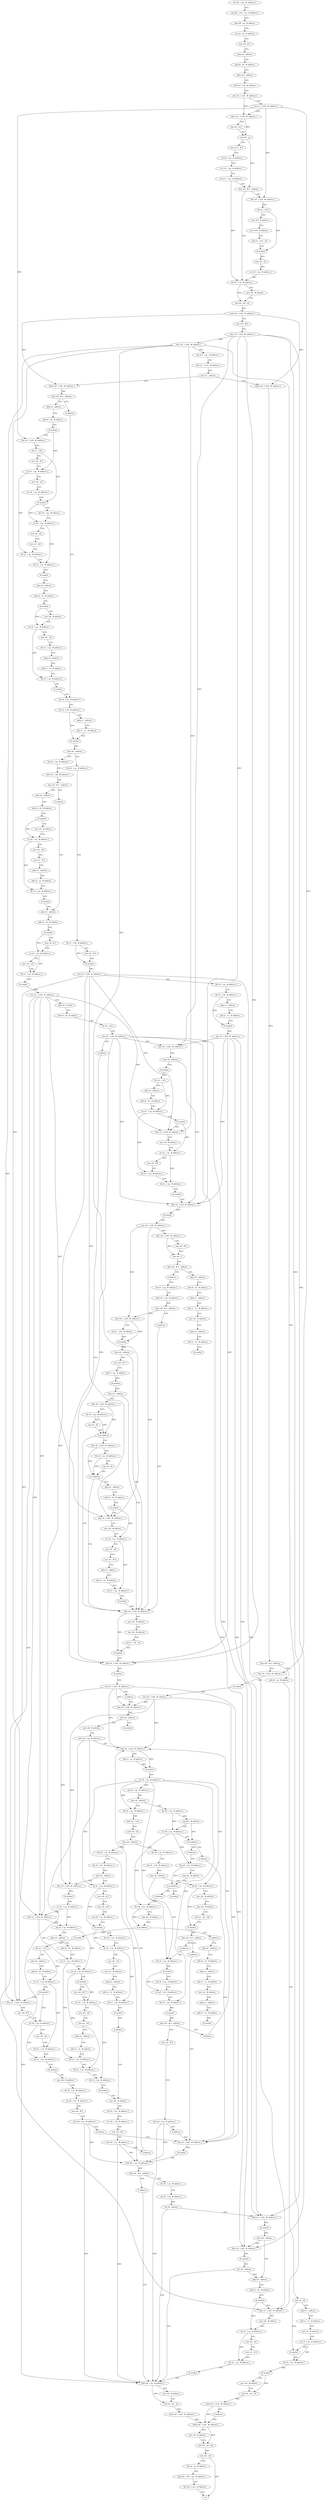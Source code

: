 digraph "func" {
"4208464" [label = "str x28 , [ sp , #- address ]!" ]
"4208468" [label = "stp x29 , x30 , [ sp , # address ]" ]
"4208472" [label = "add x29 , sp , # address" ]
"4208476" [label = "sub sp , sp , # address" ]
"4208480" [label = "mov w8 , # 0" ]
"4208484" [label = "adrp x9 , address" ]
"4208488" [label = "add x9 , x9 , # address" ]
"4208492" [label = "adrp x10 , address" ]
"4208496" [label = "add x10 , x10 , # address" ]
"4208500" [label = "stur w0 , [ x29 , #- address ]" ]
"4208504" [label = "stur x1 , [ x29 , #- address ]" ]
"4208508" [label = "ldur w11 , [ x29 , #- address ]" ]
"4208512" [label = "cmp w8 , w11" ]
"4208516" [label = "cset w8 , ge" ]
"4208520" [label = "mov w11 , # 0" ]
"4208524" [label = "str x9 , [ sp , # address ]" ]
"4208528" [label = "str x10 , [ sp , # address ]" ]
"4208532" [label = "str w11 , [ sp , # address ]" ]
"4208536" [label = "tbnz w8 , # 0 , address" ]
"4208572" [label = "ldr w8 , [ sp , # address ]" ]
"4208540" [label = "ldur x8 , [ x29 , #- address ]" ]
"4208576" [label = "mov w9 , # address" ]
"4208580" [label = "and w8 , w8 , w9" ]
"4208584" [label = "sturb w8 , [ x29 , #- address ]" ]
"4208588" [label = "mov x10 , # 0" ]
"4208592" [label = "stur x10 , [ x29 , #- address ]" ]
"4208596" [label = "stur x10 , [ x29 , #- address ]" ]
"4208600" [label = "ldr x10 , [ sp , # address ]" ]
"4208604" [label = "ldr x11 , [ x10 , # address ]" ]
"4208608" [label = "cbz x11 , address" ]
"4209208" [label = "ldurb w8 , [ x29 , #- address ]" ]
"4208612" [label = "ldurb w8 , [ x29 , #- address ]" ]
"4208544" [label = "ldr x0 , [ x8 ]" ]
"4208548" [label = "mov w9 , # address" ]
"4208552" [label = "mov w10 , # address" ]
"4208556" [label = "and w1 , w10 , w9" ]
"4208560" [label = "bl symbol" ]
"4208564" [label = "mvn w9 , w0" ]
"4208568" [label = "str w9 , [ sp , # address ]" ]
"4209212" [label = "tbnz w8 , # 0 , address" ]
"4209268" [label = "ldur x0 , [ x29 , #- address ]" ]
"4209216" [label = "add x8 , sp , # address" ]
"4208616" [label = "tbnz w8 , # 0 , address" ]
"4208624" [label = "adrp x0 , address" ]
"4208620" [label = "b address" ]
"4209272" [label = "bl symbol" ]
"4209276" [label = "stur x0 , [ x29 , #- address ]" ]
"4209280" [label = "ldur x8 , [ x29 , #- address ]" ]
"4209220" [label = "mov x0 , x8" ]
"4209224" [label = "adrp x1 , address" ]
"4209228" [label = "add x1 , x1 , # address" ]
"4209232" [label = "mov x2 , # address" ]
"4209236" [label = "str x8 , [ sp , # address ]" ]
"4209240" [label = "bl symbol" ]
"4209244" [label = "ldr x0 , [ sp , # address ]" ]
"4209248" [label = "bl symbol" ]
"4209252" [label = "mov w9 , # address" ]
"4209256" [label = "and w9 , w0 , w9" ]
"4209260" [label = "sturb w9 , [ x29 , #- address ]" ]
"4209264" [label = "b address" ]
"4209880" [label = "ldurb w8 , [ x29 , #- address ]" ]
"4208628" [label = "add x0 , x0 , # address" ]
"4208632" [label = "bl symbol" ]
"4208636" [label = "ldur x8 , [ x29 , #- address ]" ]
"4208640" [label = "ldr x1 , [ x8 ]" ]
"4208644" [label = "mov w9 , # 0" ]
"4208648" [label = "str x0 , [ sp , # address ]" ]
"4208652" [label = "mov w0 , w9" ]
"4208656" [label = "str w9 , [ sp , # address ]" ]
"4208660" [label = "bl symbol" ]
"4208664" [label = "ldr w9 , [ sp , # address ]" ]
"4208668" [label = "str x0 , [ sp , # address ]" ]
"4208672" [label = "mov w0 , w9" ]
"4208676" [label = "mov w1 , w9" ]
"4208680" [label = "ldr x2 , [ sp , # address ]" ]
"4208684" [label = "ldr x3 , [ sp , # address ]" ]
"4208688" [label = "bl symbol" ]
"4208692" [label = "adrp x0 , address" ]
"4208696" [label = "add x0 , x0 , # address" ]
"4208700" [label = "bl symbol" ]
"4208704" [label = "mov w9 , # address" ]
"4208708" [label = "str x0 , [ sp , # address ]" ]
"4208712" [label = "mov w0 , w9" ]
"4208716" [label = "ldr w1 , [ sp , # address ]" ]
"4208720" [label = "adrp x2 , address" ]
"4208724" [label = "add x2 , x2 , # address" ]
"4208728" [label = "ldr x3 , [ sp , # address ]" ]
"4208732" [label = "bl symbol" ]
"4208736" [label = "ldr x8 , [ sp , # address ]" ]
"4209292" [label = "mov w8 , # address" ]
"4209296" [label = "strb w8 , [ sp , # address ]" ]
"4209300" [label = "ldur x0 , [ x29 , #- address ]" ]
"4209288" [label = "bl symbol" ]
"4209884" [label = "mov w9 , # address" ]
"4209888" [label = "and w8 , w8 , w9" ]
"4209892" [label = "mov w0 , w8" ]
"4209896" [label = "add sp , sp , # address" ]
"4209900" [label = "ldp x29 , x30 , [ sp , # address ]" ]
"4209904" [label = "ldr x28 , [ sp ] , # address" ]
"4209908" [label = "ret" ]
"4208876" [label = "ldr x8 , [ sp , # address ]" ]
"4208880" [label = "ldr x1 , [ x8 , # address ]" ]
"4208884" [label = "mov w0 , # 0" ]
"4208888" [label = "bl symbol" ]
"4208892" [label = "stur x0 , [ x29 , #- address ]" ]
"4208896" [label = "ldr x8 , [ sp , # address ]" ]
"4208900" [label = "ldr x0 , [ x8 , # address ]" ]
"4208904" [label = "adrp x1 , address" ]
"4208908" [label = "add x1 , x1 , # address" ]
"4208912" [label = "bl symbol" ]
"4208916" [label = "stur x0 , [ x29 , #- address ]" ]
"4208920" [label = "ldur x8 , [ x29 , #- address ]" ]
"4208924" [label = "cbnz x8 , address" ]
"4208980" [label = "ldur x0 , [ x29 , #- address ]" ]
"4208928" [label = "bl symbol" ]
"4208760" [label = "ldr x8 , [ sp , # address ]" ]
"4208764" [label = "ldrb w9 , [ x8 , # address ]" ]
"4208768" [label = "tbnz w9 , # 0 , address" ]
"4208776" [label = "adrp x0 , address" ]
"4208772" [label = "b address" ]
"4208740" [label = "ldr x0 , [ x8 , # address ]" ]
"4208744" [label = "adrp x1 , address" ]
"4208748" [label = "add x1 , x1 , # address" ]
"4208752" [label = "bl symbol" ]
"4208756" [label = "cbnz w0 , address" ]
"4209492" [label = "ldr x8 , [ sp , # address ]" ]
"4209496" [label = "ldrb w9 , [ x8 ]" ]
"4209500" [label = "uxtb w9 , w9" ]
"4209504" [label = "cbnz w9 , address" ]
"4209680" [label = "ldr x8 , [ sp , # address ]" ]
"4209508" [label = "ldr x8 , [ sp , # address ]" ]
"4209324" [label = "ldr w8 , [ sp , # address ]" ]
"4209328" [label = "cmp w8 , # address" ]
"4209332" [label = "str w8 , [ sp , # address ]" ]
"4209336" [label = "b.eq address" ]
"4209376" [label = "b address" ]
"4209340" [label = "b address" ]
"4208984" [label = "bl symbol" ]
"4208988" [label = "stur w0 , [ x29 , #- address ]" ]
"4208992" [label = "ldur w8 , [ x29 , #- address ]" ]
"4208996" [label = "cmp w8 , # 0" ]
"4209000" [label = "cset w8 , lt" ]
"4209004" [label = "tbnz w8 , # 0 , address" ]
"4209012" [label = "adrp x0 , address" ]
"4209008" [label = "b address" ]
"4208932" [label = "ldr w1 , [ x0 ]" ]
"4208936" [label = "adrp x0 , address" ]
"4208940" [label = "add x0 , x0 , # address" ]
"4208944" [label = "str w1 , [ sp , # address ]" ]
"4208948" [label = "bl symbol" ]
"4208952" [label = "ldur x3 , [ x29 , #- address ]" ]
"4208956" [label = "mov w8 , # address" ]
"4208960" [label = "str x0 , [ sp , # address ]" ]
"4208964" [label = "mov w0 , w8" ]
"4208968" [label = "ldr w1 , [ sp , # address ]" ]
"4208972" [label = "ldr x2 , [ sp , # address ]" ]
"4208976" [label = "bl symbol" ]
"4208780" [label = "add x0 , x0 , # address" ]
"4208784" [label = "bl symbol" ]
"4208788" [label = "mov w8 , # address" ]
"4208792" [label = "str x0 , [ sp , # address ]" ]
"4208796" [label = "mov w0 , w8" ]
"4208800" [label = "mov w1 , # 0" ]
"4208804" [label = "adrp x2 , address" ]
"4208808" [label = "add x2 , x2 , # address" ]
"4208812" [label = "ldr x3 , [ sp , # address ]" ]
"4208816" [label = "bl symbol" ]
"4208820" [label = "adrp x0 , address" ]
"4209684" [label = "ldr x9 , [ x8 , # address ]" ]
"4209688" [label = "cbnz x9 , address" ]
"4209724" [label = "ldr x0 , [ sp , # address ]" ]
"4209692" [label = "ldr x0 , [ sp , # address ]" ]
"4209512" [label = "ldr x9 , [ x8 , # address ]" ]
"4209516" [label = "cbnz x9 , address" ]
"4209576" [label = "ldur x0 , [ x29 , #- address ]" ]
"4209520" [label = "ldr x1 , [ sp , # address ]" ]
"4209768" [label = "ldur x0 , [ x29 , #- address ]" ]
"4209344" [label = "ldr w8 , [ sp , # address ]" ]
"4209016" [label = "add x0 , x0 , # address" ]
"4209020" [label = "adrp x1 , address" ]
"4209024" [label = "add x1 , x1 , # address" ]
"4209028" [label = "mov w2 , # address" ]
"4209032" [label = "adrp x3 , address" ]
"4209036" [label = "add x3 , x3 , # address" ]
"4209040" [label = "bl symbol" ]
"4209044" [label = "ldr x8 , [ sp , # address ]" ]
"4209192" [label = "ldur x0 , [ x29 , #- address ]" ]
"4209196" [label = "bl symbol" ]
"4209200" [label = "stur x0 , [ x29 , #- address ]" ]
"4209204" [label = "b address" ]
"4208824" [label = "add x0 , x0 , # address" ]
"4208828" [label = "bl symbol" ]
"4208832" [label = "mov w8 , # 0" ]
"4208836" [label = "str x0 , [ sp , # address ]" ]
"4208840" [label = "mov w0 , w8" ]
"4208844" [label = "ldr x1 , [ sp , # address ]" ]
"4208848" [label = "bl symbol" ]
"4208852" [label = "stur x0 , [ x29 , #- address ]" ]
"4208856" [label = "adrp x9 , symbol" ]
"4208860" [label = "add x9 , x9 , # address" ]
"4208864" [label = "ldr x9 , [ x9 ]" ]
"4208868" [label = "stur x9 , [ x29 , #- address ]" ]
"4208872" [label = "b address" ]
"4209728" [label = "bl symbol" ]
"4209732" [label = "ldr x8 , [ sp , # address ]" ]
"4209736" [label = "str w0 , [ x8 , # address ]" ]
"4209740" [label = "ldr x0 , [ sp , # address ]" ]
"4209744" [label = "bl symbol" ]
"4209748" [label = "tbnz w0 , # 0 , address" ]
"4209764" [label = "b address" ]
"4209752" [label = "mov w8 , # 0" ]
"4209696" [label = "mov w8 , # address" ]
"4209700" [label = "mov w9 , # address" ]
"4209704" [label = "and w1 , w9 , w8" ]
"4209708" [label = "bl symbol" ]
"4209712" [label = "tbnz w0 , # 0 , address" ]
"4209720" [label = "b address" ]
"4209716" [label = "b address" ]
"4209580" [label = "bl symbol" ]
"4209584" [label = "str x0 , [ sp , # address ]" ]
"4209588" [label = "ldur x3 , [ x29 , #- address ]" ]
"4209592" [label = "ldr x4 , [ sp , # address ]" ]
"4209596" [label = "adrp x0 , address" ]
"4209600" [label = "add x0 , x0 , # address" ]
"4209604" [label = "str x3 , [ sp , # address ]" ]
"4209608" [label = "str x4 , [ sp , # address ]" ]
"4209612" [label = "bl symbol" ]
"4209616" [label = "mov w8 , # 0" ]
"4209620" [label = "str x0 , [ sp , # address ]" ]
"4209624" [label = "mov w0 , w8" ]
"4209628" [label = "mov w1 , w8" ]
"4209632" [label = "adrp x2 , address" ]
"4209636" [label = "add x2 , x2 , # address" ]
"4209640" [label = "ldr x3 , [ sp , # address ]" ]
"4209644" [label = "ldr x4 , [ sp , # address ]" ]
"4209648" [label = "ldr x5 , [ sp , # address ]" ]
"4209652" [label = "bl symbol" ]
"4209656" [label = "mov w8 , # address" ]
"4209524" [label = "mov w8 , # 0" ]
"4209528" [label = "mov w0 , w8" ]
"4209532" [label = "str w8 , [ sp , # address ]" ]
"4209536" [label = "bl symbol" ]
"4209540" [label = "ldr w8 , [ sp , # address ]" ]
"4209544" [label = "str x0 , [ sp , # address ]" ]
"4209548" [label = "mov w0 , w8" ]
"4209552" [label = "mov w1 , # address" ]
"4209556" [label = "adrp x2 , address" ]
"4209560" [label = "add x2 , x2 , # address" ]
"4209564" [label = "ldr x3 , [ sp , # address ]" ]
"4209568" [label = "bl symbol" ]
"4209572" [label = "b address" ]
"4209772" [label = "bl symbol" ]
"4209776" [label = "ldrb w8 , [ sp , # address ]" ]
"4209780" [label = "tbnz w8 , # 0 , address" ]
"4209788" [label = "ldr x8 , [ sp , # address ]" ]
"4209784" [label = "b address" ]
"4209348" [label = "cmp w8 , # address" ]
"4209352" [label = "b.eq address" ]
"4209456" [label = "bl symbol" ]
"4209356" [label = "b address" ]
"4209048" [label = "ldrb w9 , [ x8 , # address ]" ]
"4209052" [label = "tbnz w9 , # 0 , address" ]
"4209060" [label = "ldur w0 , [ x29 , #- address ]" ]
"4209056" [label = "b address" ]
"4209284" [label = "cbnz x8 , address" ]
"4209756" [label = "strb w8 , [ sp , # address ]" ]
"4209760" [label = "b address" ]
"4209304" [label = "add x1 , sp , # address" ]
"4209308" [label = "bl symbol" ]
"4209312" [label = "str x0 , [ sp , # address ]" ]
"4209316" [label = "ldr x8 , [ sp , # address ]" ]
"4209320" [label = "cbnz x8 , address" ]
"4209660" [label = "ldr x9 , [ sp , # address ]" ]
"4209664" [label = "str w8 , [ x9 , # address ]" ]
"4209668" [label = "mov w8 , # 0" ]
"4209672" [label = "strb w8 , [ sp , # address ]" ]
"4209676" [label = "b address" ]
"4209792" [label = "ldr x9 , [ x8 , # address ]" ]
"4209796" [label = "cbz x9 , address" ]
"4209864" [label = "ldrb w8 , [ sp , # address ]" ]
"4209800" [label = "ldur x0 , [ x29 , #- address ]" ]
"4209360" [label = "ldr w8 , [ sp , # address ]" ]
"4209064" [label = "sub x1 , x29 , # address" ]
"4209068" [label = "bl symbol" ]
"4209072" [label = "cbnz w0 , address" ]
"4209172" [label = "ldur w0 , [ x29 , #- address ]" ]
"4209076" [label = "mov w0 , # 0" ]
"4209868" [label = "mov w9 , # address" ]
"4209872" [label = "and w8 , w8 , w9" ]
"4209876" [label = "sturb w8 , [ x29 , #- address ]" ]
"4209804" [label = "bl symbol" ]
"4209808" [label = "cbnz w0 , address" ]
"4209824" [label = "adrp x0 , address" ]
"4209812" [label = "ldur x0 , [ x29 , #- address ]" ]
"4209364" [label = "cmp w8 , # address" ]
"4209368" [label = "b.eq address" ]
"4209380" [label = "bl symbol" ]
"4209372" [label = "b address" ]
"4209176" [label = "mov w8 , # address" ]
"4209180" [label = "mov w9 , # address" ]
"4209184" [label = "and w1 , w9 , w8" ]
"4209188" [label = "bl symbol" ]
"4209080" [label = "add x1 , sp , # address" ]
"4209084" [label = "bl symbol" ]
"4209088" [label = "cbnz w0 , address" ]
"4209092" [label = "ldur x8 , [ x29 , #- address ]" ]
"4209828" [label = "add x0 , x0 , # address" ]
"4209832" [label = "bl symbol" ]
"4209836" [label = "ldur x3 , [ x29 , #- address ]" ]
"4209840" [label = "mov w8 , # address" ]
"4209844" [label = "str x0 , [ sp , # address ]" ]
"4209848" [label = "mov w0 , w8" ]
"4209852" [label = "mov w1 , # 0" ]
"4209856" [label = "ldr x2 , [ sp , # address ]" ]
"4209860" [label = "bl symbol" ]
"4209816" [label = "bl symbol" ]
"4209820" [label = "cbz w0 , address" ]
"4209384" [label = "ldr w1 , [ x0 ]" ]
"4209388" [label = "adrp x0 , address" ]
"4209392" [label = "add x0 , x0 , # address" ]
"4209396" [label = "str w1 , [ sp , # address ]" ]
"4209400" [label = "bl symbol" ]
"4209404" [label = "ldur x3 , [ x29 , #- address ]" ]
"4209408" [label = "mov w8 , # 0" ]
"4209412" [label = "str x0 , [ sp , # address ]" ]
"4209416" [label = "mov w0 , w8" ]
"4209420" [label = "ldr w1 , [ sp , # address ]" ]
"4209424" [label = "ldr x2 , [ sp , # address ]" ]
"4209428" [label = "bl symbol" ]
"4209432" [label = "mov w8 , # address" ]
"4209436" [label = "ldr x9 , [ sp , # address ]" ]
"4209440" [label = "str w8 , [ x9 , # address ]" ]
"4209444" [label = "mov w8 , # 0" ]
"4209448" [label = "strb w8 , [ sp , # address ]" ]
"4209452" [label = "b address" ]
"4209460" [label = "adrp x0 , address" ]
"4209096" [label = "ldr x9 , [ sp , # address ]" ]
"4209100" [label = "cmp x8 , x9" ]
"4209104" [label = "b.ne address" ]
"4209108" [label = "ldur x8 , [ x29 , #- address ]" ]
"4209464" [label = "add x0 , x0 , # address" ]
"4209468" [label = "adrp x1 , address" ]
"4209472" [label = "add x1 , x1 , # address" ]
"4209476" [label = "mov w2 , # address" ]
"4209480" [label = "adrp x3 , address" ]
"4209484" [label = "add x3 , x3 , # address" ]
"4209488" [label = "bl symbol" ]
"4209112" [label = "ldr x9 , [ sp , # address ]" ]
"4209116" [label = "cmp x8 , x9" ]
"4209120" [label = "b.ne address" ]
"4209124" [label = "adrp x0 , address" ]
"4209128" [label = "add x0 , x0 , # address" ]
"4209132" [label = "bl symbol" ]
"4209136" [label = "ldur x4 , [ x29 , #- address ]" ]
"4209140" [label = "mov w8 , # address" ]
"4209144" [label = "str x0 , [ sp , # address ]" ]
"4209148" [label = "mov w0 , w8" ]
"4209152" [label = "mov w1 , # 0" ]
"4209156" [label = "adrp x2 , address" ]
"4209160" [label = "add x2 , x2 , # address" ]
"4209164" [label = "ldr x3 , [ sp , # address ]" ]
"4209168" [label = "bl symbol" ]
"4208464" -> "4208468" [ label = "CFG" ]
"4208468" -> "4208472" [ label = "CFG" ]
"4208472" -> "4208476" [ label = "CFG" ]
"4208476" -> "4208480" [ label = "CFG" ]
"4208480" -> "4208484" [ label = "CFG" ]
"4208484" -> "4208488" [ label = "CFG" ]
"4208488" -> "4208492" [ label = "CFG" ]
"4208492" -> "4208496" [ label = "CFG" ]
"4208496" -> "4208500" [ label = "CFG" ]
"4208500" -> "4208504" [ label = "CFG" ]
"4208500" -> "4208508" [ label = "DFG" ]
"4208504" -> "4208508" [ label = "CFG" ]
"4208504" -> "4208540" [ label = "DFG" ]
"4208504" -> "4209268" [ label = "DFG" ]
"4208504" -> "4208636" [ label = "DFG" ]
"4208508" -> "4208512" [ label = "CFG" ]
"4208508" -> "4208516" [ label = "DFG" ]
"4208512" -> "4208516" [ label = "CFG" ]
"4208516" -> "4208520" [ label = "CFG" ]
"4208516" -> "4208536" [ label = "DFG" ]
"4208520" -> "4208524" [ label = "CFG" ]
"4208524" -> "4208528" [ label = "CFG" ]
"4208528" -> "4208532" [ label = "CFG" ]
"4208532" -> "4208536" [ label = "CFG" ]
"4208532" -> "4208572" [ label = "DFG" ]
"4208536" -> "4208572" [ label = "CFG" ]
"4208536" -> "4208540" [ label = "CFG" ]
"4208572" -> "4208576" [ label = "CFG" ]
"4208572" -> "4208580" [ label = "DFG" ]
"4208540" -> "4208544" [ label = "DFG" ]
"4208576" -> "4208580" [ label = "CFG" ]
"4208580" -> "4208584" [ label = "DFG" ]
"4208584" -> "4208588" [ label = "CFG" ]
"4208584" -> "4209208" [ label = "DFG" ]
"4208584" -> "4208612" [ label = "DFG" ]
"4208588" -> "4208592" [ label = "CFG" ]
"4208592" -> "4208596" [ label = "CFG" ]
"4208592" -> "4208920" [ label = "DFG" ]
"4208592" -> "4208980" [ label = "DFG" ]
"4208592" -> "4209192" [ label = "DFG" ]
"4208592" -> "4209800" [ label = "DFG" ]
"4208592" -> "4209812" [ label = "DFG" ]
"4208596" -> "4208600" [ label = "CFG" ]
"4208596" -> "4208952" [ label = "DFG" ]
"4208596" -> "4209588" [ label = "DFG" ]
"4208596" -> "4209836" [ label = "DFG" ]
"4208596" -> "4209404" [ label = "DFG" ]
"4208596" -> "4209136" [ label = "DFG" ]
"4208600" -> "4208604" [ label = "CFG" ]
"4208604" -> "4208608" [ label = "DFG" ]
"4208608" -> "4209208" [ label = "CFG" ]
"4208608" -> "4208612" [ label = "CFG" ]
"4209208" -> "4209212" [ label = "DFG" ]
"4208612" -> "4208616" [ label = "DFG" ]
"4208544" -> "4208548" [ label = "CFG" ]
"4208544" -> "4208560" [ label = "DFG" ]
"4208548" -> "4208552" [ label = "CFG" ]
"4208552" -> "4208556" [ label = "CFG" ]
"4208556" -> "4208560" [ label = "CFG" ]
"4208560" -> "4208564" [ label = "DFG" ]
"4208564" -> "4208568" [ label = "DFG" ]
"4208568" -> "4208572" [ label = "DFG" ]
"4209212" -> "4209268" [ label = "CFG" ]
"4209212" -> "4209216" [ label = "CFG" ]
"4209268" -> "4209272" [ label = "DFG" ]
"4209216" -> "4209220" [ label = "CFG" ]
"4208616" -> "4208624" [ label = "CFG" ]
"4208616" -> "4208620" [ label = "CFG" ]
"4208624" -> "4208628" [ label = "CFG" ]
"4208620" -> "4208736" [ label = "CFG" ]
"4209272" -> "4209276" [ label = "DFG" ]
"4209276" -> "4209280" [ label = "DFG" ]
"4209276" -> "4209300" [ label = "DFG" ]
"4209276" -> "4209576" [ label = "DFG" ]
"4209276" -> "4209768" [ label = "DFG" ]
"4209280" -> "4209284" [ label = "DFG" ]
"4209220" -> "4209224" [ label = "CFG" ]
"4209220" -> "4209240" [ label = "DFG" ]
"4209224" -> "4209228" [ label = "CFG" ]
"4209228" -> "4209232" [ label = "CFG" ]
"4209232" -> "4209236" [ label = "CFG" ]
"4209236" -> "4209240" [ label = "CFG" ]
"4209236" -> "4209244" [ label = "DFG" ]
"4209240" -> "4209244" [ label = "CFG" ]
"4209244" -> "4209248" [ label = "DFG" ]
"4209248" -> "4209252" [ label = "CFG" ]
"4209248" -> "4209256" [ label = "DFG" ]
"4209252" -> "4209256" [ label = "CFG" ]
"4209256" -> "4209260" [ label = "DFG" ]
"4209260" -> "4209264" [ label = "CFG" ]
"4209260" -> "4209880" [ label = "DFG" ]
"4209264" -> "4209880" [ label = "CFG" ]
"4209880" -> "4209884" [ label = "CFG" ]
"4209880" -> "4209888" [ label = "DFG" ]
"4208628" -> "4208632" [ label = "CFG" ]
"4208632" -> "4208636" [ label = "CFG" ]
"4208632" -> "4208648" [ label = "DFG" ]
"4208636" -> "4208640" [ label = "DFG" ]
"4208640" -> "4208644" [ label = "CFG" ]
"4208640" -> "4208660" [ label = "DFG" ]
"4208644" -> "4208648" [ label = "CFG" ]
"4208648" -> "4208652" [ label = "CFG" ]
"4208648" -> "4208680" [ label = "DFG" ]
"4208652" -> "4208656" [ label = "CFG" ]
"4208656" -> "4208660" [ label = "CFG" ]
"4208660" -> "4208664" [ label = "CFG" ]
"4208660" -> "4208668" [ label = "DFG" ]
"4208664" -> "4208668" [ label = "CFG" ]
"4208668" -> "4208672" [ label = "CFG" ]
"4208668" -> "4208684" [ label = "DFG" ]
"4208672" -> "4208676" [ label = "CFG" ]
"4208676" -> "4208680" [ label = "CFG" ]
"4208680" -> "4208684" [ label = "CFG" ]
"4208684" -> "4208688" [ label = "CFG" ]
"4208688" -> "4208692" [ label = "CFG" ]
"4208692" -> "4208696" [ label = "CFG" ]
"4208696" -> "4208700" [ label = "CFG" ]
"4208700" -> "4208704" [ label = "CFG" ]
"4208700" -> "4208708" [ label = "DFG" ]
"4208704" -> "4208708" [ label = "CFG" ]
"4208708" -> "4208712" [ label = "CFG" ]
"4208708" -> "4208728" [ label = "DFG" ]
"4208712" -> "4208716" [ label = "CFG" ]
"4208716" -> "4208720" [ label = "CFG" ]
"4208720" -> "4208724" [ label = "CFG" ]
"4208724" -> "4208728" [ label = "CFG" ]
"4208728" -> "4208732" [ label = "CFG" ]
"4208732" -> "4208736" [ label = "CFG" ]
"4208736" -> "4208740" [ label = "CFG" ]
"4209292" -> "4209296" [ label = "CFG" ]
"4209296" -> "4209300" [ label = "CFG" ]
"4209296" -> "4209776" [ label = "DFG" ]
"4209296" -> "4209864" [ label = "DFG" ]
"4209300" -> "4209304" [ label = "CFG" ]
"4209300" -> "4209308" [ label = "DFG" ]
"4209884" -> "4209888" [ label = "CFG" ]
"4209888" -> "4209892" [ label = "DFG" ]
"4209892" -> "4209896" [ label = "CFG" ]
"4209892" -> "4209908" [ label = "DFG" ]
"4209896" -> "4209900" [ label = "CFG" ]
"4209900" -> "4209904" [ label = "CFG" ]
"4209904" -> "4209908" [ label = "CFG" ]
"4208876" -> "4208880" [ label = "CFG" ]
"4208880" -> "4208884" [ label = "CFG" ]
"4208880" -> "4208888" [ label = "DFG" ]
"4208884" -> "4208888" [ label = "CFG" ]
"4208888" -> "4208892" [ label = "DFG" ]
"4208892" -> "4208896" [ label = "CFG" ]
"4208892" -> "4208952" [ label = "DFG" ]
"4208892" -> "4209588" [ label = "DFG" ]
"4208892" -> "4209836" [ label = "DFG" ]
"4208892" -> "4209404" [ label = "DFG" ]
"4208892" -> "4209136" [ label = "DFG" ]
"4208896" -> "4208900" [ label = "CFG" ]
"4208900" -> "4208904" [ label = "CFG" ]
"4208900" -> "4208912" [ label = "DFG" ]
"4208904" -> "4208908" [ label = "CFG" ]
"4208908" -> "4208912" [ label = "CFG" ]
"4208912" -> "4208916" [ label = "DFG" ]
"4208916" -> "4208920" [ label = "DFG" ]
"4208916" -> "4208980" [ label = "DFG" ]
"4208916" -> "4209192" [ label = "DFG" ]
"4208916" -> "4209800" [ label = "DFG" ]
"4208916" -> "4209812" [ label = "DFG" ]
"4208920" -> "4208924" [ label = "DFG" ]
"4208924" -> "4208980" [ label = "CFG" ]
"4208924" -> "4208928" [ label = "CFG" ]
"4208980" -> "4208984" [ label = "DFG" ]
"4208928" -> "4208932" [ label = "DFG" ]
"4208760" -> "4208764" [ label = "CFG" ]
"4208764" -> "4208768" [ label = "DFG" ]
"4208768" -> "4208776" [ label = "CFG" ]
"4208768" -> "4208772" [ label = "CFG" ]
"4208776" -> "4208780" [ label = "CFG" ]
"4208772" -> "4208820" [ label = "CFG" ]
"4208740" -> "4208744" [ label = "CFG" ]
"4208740" -> "4208752" [ label = "DFG" ]
"4208744" -> "4208748" [ label = "CFG" ]
"4208748" -> "4208752" [ label = "CFG" ]
"4208752" -> "4208756" [ label = "DFG" ]
"4208756" -> "4208876" [ label = "CFG" ]
"4208756" -> "4208760" [ label = "CFG" ]
"4209492" -> "4209496" [ label = "DFG" ]
"4209496" -> "4209500" [ label = "DFG" ]
"4209500" -> "4209504" [ label = "DFG" ]
"4209504" -> "4209680" [ label = "CFG" ]
"4209504" -> "4209508" [ label = "CFG" ]
"4209680" -> "4209684" [ label = "CFG" ]
"4209508" -> "4209512" [ label = "CFG" ]
"4209324" -> "4209328" [ label = "DFG" ]
"4209324" -> "4209332" [ label = "DFG" ]
"4209328" -> "4209332" [ label = "CFG" ]
"4209328" -> "4209336" [ label = "DFG" ]
"4209332" -> "4209336" [ label = "CFG" ]
"4209332" -> "4209344" [ label = "DFG" ]
"4209332" -> "4209360" [ label = "DFG" ]
"4209336" -> "4209376" [ label = "CFG" ]
"4209336" -> "4209340" [ label = "CFG" ]
"4209376" -> "4209768" [ label = "CFG" ]
"4209340" -> "4209344" [ label = "CFG" ]
"4208984" -> "4208988" [ label = "DFG" ]
"4208988" -> "4208992" [ label = "DFG" ]
"4208988" -> "4209060" [ label = "DFG" ]
"4208988" -> "4209172" [ label = "DFG" ]
"4208992" -> "4208996" [ label = "CFG" ]
"4208992" -> "4209000" [ label = "DFG" ]
"4208996" -> "4209000" [ label = "CFG" ]
"4209000" -> "4209004" [ label = "DFG" ]
"4209004" -> "4209012" [ label = "CFG" ]
"4209004" -> "4209008" [ label = "CFG" ]
"4209012" -> "4209016" [ label = "CFG" ]
"4209008" -> "4209044" [ label = "CFG" ]
"4208932" -> "4208936" [ label = "CFG" ]
"4208932" -> "4208944" [ label = "DFG" ]
"4208936" -> "4208940" [ label = "CFG" ]
"4208940" -> "4208944" [ label = "CFG" ]
"4208944" -> "4208948" [ label = "CFG" ]
"4208944" -> "4208968" [ label = "DFG" ]
"4208948" -> "4208952" [ label = "CFG" ]
"4208948" -> "4208960" [ label = "DFG" ]
"4208952" -> "4208956" [ label = "CFG" ]
"4208956" -> "4208960" [ label = "CFG" ]
"4208960" -> "4208964" [ label = "CFG" ]
"4208960" -> "4208972" [ label = "DFG" ]
"4208964" -> "4208968" [ label = "CFG" ]
"4208968" -> "4208972" [ label = "CFG" ]
"4208972" -> "4208976" [ label = "CFG" ]
"4208976" -> "4208980" [ label = "CFG" ]
"4208780" -> "4208784" [ label = "CFG" ]
"4208784" -> "4208788" [ label = "CFG" ]
"4208784" -> "4208792" [ label = "DFG" ]
"4208788" -> "4208792" [ label = "CFG" ]
"4208792" -> "4208796" [ label = "CFG" ]
"4208792" -> "4208812" [ label = "DFG" ]
"4208796" -> "4208800" [ label = "CFG" ]
"4208800" -> "4208804" [ label = "CFG" ]
"4208804" -> "4208808" [ label = "CFG" ]
"4208808" -> "4208812" [ label = "CFG" ]
"4208812" -> "4208816" [ label = "CFG" ]
"4208816" -> "4208820" [ label = "CFG" ]
"4208820" -> "4208824" [ label = "CFG" ]
"4209684" -> "4209688" [ label = "DFG" ]
"4209688" -> "4209724" [ label = "CFG" ]
"4209688" -> "4209692" [ label = "CFG" ]
"4209724" -> "4209728" [ label = "DFG" ]
"4209692" -> "4209696" [ label = "CFG" ]
"4209692" -> "4209708" [ label = "DFG" ]
"4209512" -> "4209516" [ label = "DFG" ]
"4209516" -> "4209576" [ label = "CFG" ]
"4209516" -> "4209520" [ label = "CFG" ]
"4209576" -> "4209580" [ label = "DFG" ]
"4209520" -> "4209524" [ label = "CFG" ]
"4209520" -> "4209536" [ label = "DFG" ]
"4209768" -> "4209772" [ label = "DFG" ]
"4209344" -> "4209348" [ label = "CFG" ]
"4209344" -> "4209352" [ label = "DFG" ]
"4209016" -> "4209020" [ label = "CFG" ]
"4209020" -> "4209024" [ label = "CFG" ]
"4209024" -> "4209028" [ label = "CFG" ]
"4209028" -> "4209032" [ label = "CFG" ]
"4209032" -> "4209036" [ label = "CFG" ]
"4209036" -> "4209040" [ label = "CFG" ]
"4209044" -> "4209048" [ label = "CFG" ]
"4209192" -> "4209196" [ label = "DFG" ]
"4209196" -> "4209200" [ label = "DFG" ]
"4209200" -> "4209204" [ label = "CFG" ]
"4209200" -> "4209280" [ label = "DFG" ]
"4209200" -> "4209300" [ label = "DFG" ]
"4209200" -> "4209576" [ label = "DFG" ]
"4209200" -> "4209768" [ label = "DFG" ]
"4209204" -> "4209280" [ label = "CFG" ]
"4208824" -> "4208828" [ label = "CFG" ]
"4208828" -> "4208832" [ label = "CFG" ]
"4208828" -> "4208836" [ label = "DFG" ]
"4208832" -> "4208836" [ label = "CFG" ]
"4208836" -> "4208840" [ label = "CFG" ]
"4208836" -> "4208844" [ label = "DFG" ]
"4208840" -> "4208844" [ label = "CFG" ]
"4208844" -> "4208848" [ label = "DFG" ]
"4208848" -> "4208852" [ label = "DFG" ]
"4208852" -> "4208856" [ label = "CFG" ]
"4208852" -> "4208952" [ label = "DFG" ]
"4208852" -> "4209588" [ label = "DFG" ]
"4208852" -> "4209836" [ label = "DFG" ]
"4208852" -> "4209404" [ label = "DFG" ]
"4208852" -> "4209136" [ label = "DFG" ]
"4208856" -> "4208860" [ label = "CFG" ]
"4208860" -> "4208864" [ label = "CFG" ]
"4208864" -> "4208868" [ label = "CFG" ]
"4208868" -> "4208872" [ label = "CFG" ]
"4208868" -> "4208920" [ label = "DFG" ]
"4208868" -> "4208980" [ label = "DFG" ]
"4208868" -> "4209192" [ label = "DFG" ]
"4208868" -> "4209800" [ label = "DFG" ]
"4208868" -> "4209812" [ label = "DFG" ]
"4208872" -> "4209192" [ label = "CFG" ]
"4209728" -> "4209732" [ label = "CFG" ]
"4209728" -> "4209736" [ label = "DFG" ]
"4209732" -> "4209736" [ label = "CFG" ]
"4209736" -> "4209740" [ label = "CFG" ]
"4209740" -> "4209744" [ label = "DFG" ]
"4209744" -> "4209748" [ label = "DFG" ]
"4209748" -> "4209764" [ label = "CFG" ]
"4209748" -> "4209752" [ label = "CFG" ]
"4209764" -> "4209300" [ label = "CFG" ]
"4209752" -> "4209756" [ label = "CFG" ]
"4209696" -> "4209700" [ label = "CFG" ]
"4209700" -> "4209704" [ label = "CFG" ]
"4209704" -> "4209708" [ label = "CFG" ]
"4209708" -> "4209712" [ label = "DFG" ]
"4209712" -> "4209720" [ label = "CFG" ]
"4209712" -> "4209716" [ label = "CFG" ]
"4209720" -> "4209768" [ label = "CFG" ]
"4209716" -> "4209724" [ label = "CFG" ]
"4209580" -> "4209584" [ label = "DFG" ]
"4209584" -> "4209588" [ label = "CFG" ]
"4209584" -> "4209592" [ label = "DFG" ]
"4209588" -> "4209592" [ label = "CFG" ]
"4209588" -> "4209604" [ label = "DFG" ]
"4209592" -> "4209596" [ label = "CFG" ]
"4209592" -> "4209608" [ label = "DFG" ]
"4209596" -> "4209600" [ label = "CFG" ]
"4209600" -> "4209604" [ label = "CFG" ]
"4209604" -> "4209608" [ label = "CFG" ]
"4209604" -> "4209640" [ label = "DFG" ]
"4209608" -> "4209612" [ label = "CFG" ]
"4209608" -> "4209644" [ label = "DFG" ]
"4209612" -> "4209616" [ label = "CFG" ]
"4209612" -> "4209620" [ label = "DFG" ]
"4209616" -> "4209620" [ label = "CFG" ]
"4209620" -> "4209624" [ label = "CFG" ]
"4209620" -> "4209648" [ label = "DFG" ]
"4209624" -> "4209628" [ label = "CFG" ]
"4209628" -> "4209632" [ label = "CFG" ]
"4209632" -> "4209636" [ label = "CFG" ]
"4209636" -> "4209640" [ label = "CFG" ]
"4209640" -> "4209644" [ label = "CFG" ]
"4209644" -> "4209648" [ label = "CFG" ]
"4209648" -> "4209652" [ label = "CFG" ]
"4209652" -> "4209656" [ label = "CFG" ]
"4209656" -> "4209660" [ label = "CFG" ]
"4209524" -> "4209528" [ label = "CFG" ]
"4209528" -> "4209532" [ label = "CFG" ]
"4209532" -> "4209536" [ label = "CFG" ]
"4209536" -> "4209540" [ label = "CFG" ]
"4209536" -> "4209544" [ label = "DFG" ]
"4209540" -> "4209544" [ label = "CFG" ]
"4209544" -> "4209548" [ label = "CFG" ]
"4209544" -> "4209564" [ label = "DFG" ]
"4209548" -> "4209552" [ label = "CFG" ]
"4209552" -> "4209556" [ label = "CFG" ]
"4209556" -> "4209560" [ label = "CFG" ]
"4209560" -> "4209564" [ label = "CFG" ]
"4209564" -> "4209568" [ label = "CFG" ]
"4209568" -> "4209572" [ label = "CFG" ]
"4209572" -> "4209656" [ label = "CFG" ]
"4209772" -> "4209776" [ label = "CFG" ]
"4209776" -> "4209780" [ label = "DFG" ]
"4209780" -> "4209788" [ label = "CFG" ]
"4209780" -> "4209784" [ label = "CFG" ]
"4209788" -> "4209792" [ label = "CFG" ]
"4209784" -> "4209864" [ label = "CFG" ]
"4209348" -> "4209352" [ label = "CFG" ]
"4209352" -> "4209456" [ label = "CFG" ]
"4209352" -> "4209356" [ label = "CFG" ]
"4209356" -> "4209360" [ label = "CFG" ]
"4209048" -> "4209052" [ label = "DFG" ]
"4209052" -> "4209060" [ label = "CFG" ]
"4209052" -> "4209056" [ label = "CFG" ]
"4209060" -> "4209064" [ label = "CFG" ]
"4209060" -> "4209068" [ label = "DFG" ]
"4209056" -> "4209172" [ label = "CFG" ]
"4209284" -> "4209292" [ label = "CFG" ]
"4209284" -> "4209288" [ label = "CFG" ]
"4209756" -> "4209760" [ label = "CFG" ]
"4209756" -> "4209776" [ label = "DFG" ]
"4209756" -> "4209864" [ label = "DFG" ]
"4209760" -> "4209768" [ label = "CFG" ]
"4209304" -> "4209308" [ label = "DFG" ]
"4209308" -> "4209312" [ label = "DFG" ]
"4209312" -> "4209316" [ label = "DFG" ]
"4209312" -> "4209492" [ label = "DFG" ]
"4209312" -> "4209724" [ label = "DFG" ]
"4209312" -> "4209740" [ label = "DFG" ]
"4209312" -> "4209692" [ label = "DFG" ]
"4209312" -> "4209520" [ label = "DFG" ]
"4209316" -> "4209320" [ label = "DFG" ]
"4209320" -> "4209492" [ label = "CFG" ]
"4209320" -> "4209324" [ label = "CFG" ]
"4209660" -> "4209664" [ label = "CFG" ]
"4209664" -> "4209668" [ label = "CFG" ]
"4209668" -> "4209672" [ label = "CFG" ]
"4209672" -> "4209676" [ label = "CFG" ]
"4209672" -> "4209776" [ label = "DFG" ]
"4209672" -> "4209864" [ label = "DFG" ]
"4209676" -> "4209300" [ label = "CFG" ]
"4209792" -> "4209796" [ label = "DFG" ]
"4209796" -> "4209864" [ label = "CFG" ]
"4209796" -> "4209800" [ label = "CFG" ]
"4209864" -> "4209868" [ label = "CFG" ]
"4209864" -> "4209872" [ label = "DFG" ]
"4209800" -> "4209804" [ label = "DFG" ]
"4209360" -> "4209364" [ label = "CFG" ]
"4209360" -> "4209368" [ label = "DFG" ]
"4209064" -> "4209068" [ label = "DFG" ]
"4209068" -> "4209072" [ label = "DFG" ]
"4209072" -> "4209172" [ label = "CFG" ]
"4209072" -> "4209076" [ label = "CFG" ]
"4209172" -> "4209176" [ label = "CFG" ]
"4209172" -> "4209188" [ label = "DFG" ]
"4209076" -> "4209080" [ label = "CFG" ]
"4209868" -> "4209872" [ label = "CFG" ]
"4209872" -> "4209876" [ label = "DFG" ]
"4209876" -> "4209880" [ label = "DFG" ]
"4209804" -> "4209808" [ label = "DFG" ]
"4209808" -> "4209824" [ label = "CFG" ]
"4209808" -> "4209812" [ label = "CFG" ]
"4209824" -> "4209828" [ label = "CFG" ]
"4209812" -> "4209816" [ label = "DFG" ]
"4209364" -> "4209368" [ label = "CFG" ]
"4209368" -> "4209380" [ label = "CFG" ]
"4209368" -> "4209372" [ label = "CFG" ]
"4209380" -> "4209384" [ label = "DFG" ]
"4209372" -> "4209460" [ label = "CFG" ]
"4209176" -> "4209180" [ label = "CFG" ]
"4209180" -> "4209184" [ label = "CFG" ]
"4209184" -> "4209188" [ label = "CFG" ]
"4209188" -> "4209192" [ label = "CFG" ]
"4209080" -> "4209084" [ label = "DFG" ]
"4209084" -> "4209088" [ label = "DFG" ]
"4209088" -> "4209172" [ label = "CFG" ]
"4209088" -> "4209092" [ label = "CFG" ]
"4209092" -> "4209096" [ label = "CFG" ]
"4209092" -> "4209104" [ label = "DFG" ]
"4209828" -> "4209832" [ label = "CFG" ]
"4209832" -> "4209836" [ label = "CFG" ]
"4209832" -> "4209844" [ label = "DFG" ]
"4209836" -> "4209840" [ label = "CFG" ]
"4209840" -> "4209844" [ label = "CFG" ]
"4209844" -> "4209848" [ label = "CFG" ]
"4209844" -> "4209856" [ label = "DFG" ]
"4209848" -> "4209852" [ label = "CFG" ]
"4209852" -> "4209856" [ label = "CFG" ]
"4209856" -> "4209860" [ label = "CFG" ]
"4209860" -> "4209864" [ label = "CFG" ]
"4209816" -> "4209820" [ label = "DFG" ]
"4209820" -> "4209864" [ label = "CFG" ]
"4209820" -> "4209824" [ label = "CFG" ]
"4209384" -> "4209388" [ label = "CFG" ]
"4209384" -> "4209396" [ label = "DFG" ]
"4209388" -> "4209392" [ label = "CFG" ]
"4209392" -> "4209396" [ label = "CFG" ]
"4209396" -> "4209400" [ label = "CFG" ]
"4209396" -> "4209420" [ label = "DFG" ]
"4209400" -> "4209404" [ label = "CFG" ]
"4209400" -> "4209412" [ label = "DFG" ]
"4209404" -> "4209408" [ label = "CFG" ]
"4209408" -> "4209412" [ label = "CFG" ]
"4209412" -> "4209416" [ label = "CFG" ]
"4209412" -> "4209424" [ label = "DFG" ]
"4209416" -> "4209420" [ label = "CFG" ]
"4209420" -> "4209424" [ label = "CFG" ]
"4209424" -> "4209428" [ label = "CFG" ]
"4209428" -> "4209432" [ label = "CFG" ]
"4209432" -> "4209436" [ label = "CFG" ]
"4209436" -> "4209440" [ label = "CFG" ]
"4209440" -> "4209444" [ label = "CFG" ]
"4209444" -> "4209448" [ label = "CFG" ]
"4209448" -> "4209452" [ label = "CFG" ]
"4209448" -> "4209776" [ label = "DFG" ]
"4209448" -> "4209864" [ label = "DFG" ]
"4209452" -> "4209768" [ label = "CFG" ]
"4209460" -> "4209464" [ label = "CFG" ]
"4209096" -> "4209100" [ label = "CFG" ]
"4209096" -> "4209104" [ label = "DFG" ]
"4209100" -> "4209104" [ label = "CFG" ]
"4209104" -> "4209172" [ label = "CFG" ]
"4209104" -> "4209108" [ label = "CFG" ]
"4209108" -> "4209112" [ label = "CFG" ]
"4209108" -> "4209120" [ label = "DFG" ]
"4209464" -> "4209468" [ label = "CFG" ]
"4209468" -> "4209472" [ label = "CFG" ]
"4209472" -> "4209476" [ label = "CFG" ]
"4209476" -> "4209480" [ label = "CFG" ]
"4209480" -> "4209484" [ label = "CFG" ]
"4209484" -> "4209488" [ label = "CFG" ]
"4209112" -> "4209116" [ label = "CFG" ]
"4209112" -> "4209120" [ label = "DFG" ]
"4209116" -> "4209120" [ label = "CFG" ]
"4209120" -> "4209172" [ label = "CFG" ]
"4209120" -> "4209124" [ label = "CFG" ]
"4209124" -> "4209128" [ label = "CFG" ]
"4209128" -> "4209132" [ label = "CFG" ]
"4209132" -> "4209136" [ label = "CFG" ]
"4209132" -> "4209144" [ label = "DFG" ]
"4209136" -> "4209140" [ label = "CFG" ]
"4209140" -> "4209144" [ label = "CFG" ]
"4209144" -> "4209148" [ label = "CFG" ]
"4209144" -> "4209164" [ label = "DFG" ]
"4209148" -> "4209152" [ label = "CFG" ]
"4209152" -> "4209156" [ label = "CFG" ]
"4209156" -> "4209160" [ label = "CFG" ]
"4209160" -> "4209164" [ label = "CFG" ]
"4209164" -> "4209168" [ label = "CFG" ]
"4209168" -> "4209172" [ label = "CFG" ]
}
